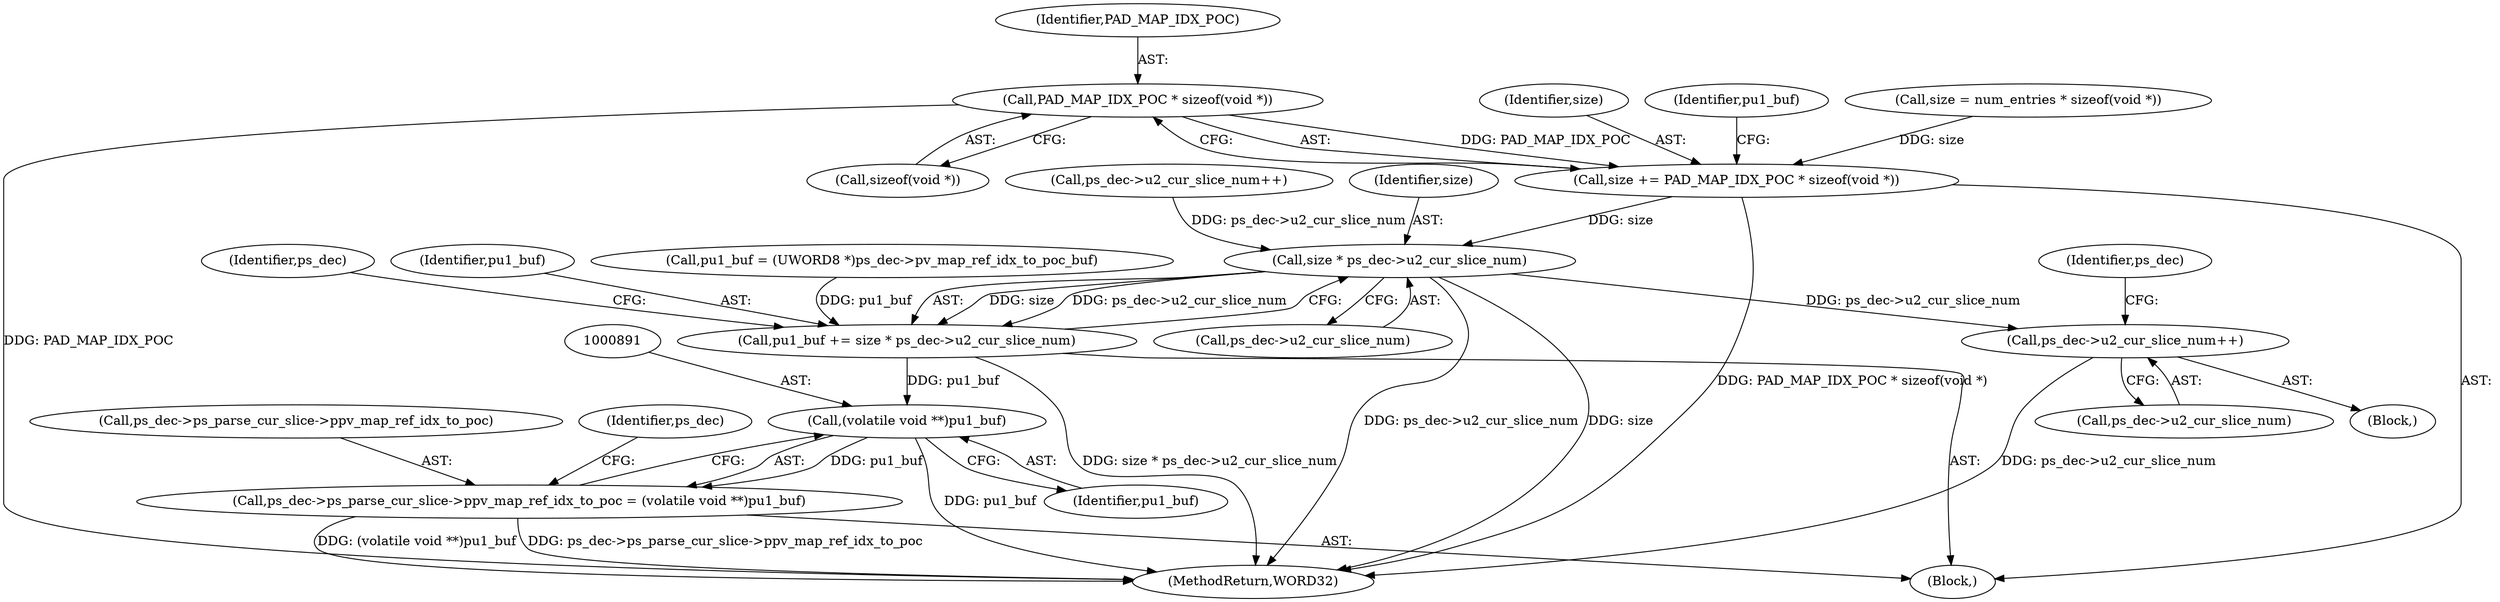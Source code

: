 digraph "0_Android_494561291a503840f385fbcd11d9bc5f4dc502b8_0@API" {
"1000866" [label="(Call,PAD_MAP_IDX_POC * sizeof(void *))"];
"1000864" [label="(Call,size += PAD_MAP_IDX_POC * sizeof(void *))"];
"1000879" [label="(Call,size * ps_dec->u2_cur_slice_num)"];
"1000877" [label="(Call,pu1_buf += size * ps_dec->u2_cur_slice_num)"];
"1000890" [label="(Call,(volatile void **)pu1_buf)"];
"1000884" [label="(Call,ps_dec->ps_parse_cur_slice->ppv_map_ref_idx_to_poc = (volatile void **)pu1_buf)"];
"1001412" [label="(Call,ps_dec->u2_cur_slice_num++)"];
"1000817" [label="(Call,ps_dec->u2_cur_slice_num++)"];
"1000892" [label="(Identifier,pu1_buf)"];
"1000865" [label="(Identifier,size)"];
"1000896" [label="(Identifier,ps_dec)"];
"1001450" [label="(MethodReturn,WORD32)"];
"1000887" [label="(Identifier,ps_dec)"];
"1000868" [label="(Call,sizeof(void *))"];
"1000885" [label="(Call,ps_dec->ps_parse_cur_slice->ppv_map_ref_idx_to_poc)"];
"1000880" [label="(Identifier,size)"];
"1000884" [label="(Call,ps_dec->ps_parse_cur_slice->ppv_map_ref_idx_to_poc = (volatile void **)pu1_buf)"];
"1000867" [label="(Identifier,PAD_MAP_IDX_POC)"];
"1001418" [label="(Identifier,ps_dec)"];
"1000871" [label="(Identifier,pu1_buf)"];
"1001413" [label="(Call,ps_dec->u2_cur_slice_num)"];
"1000878" [label="(Identifier,pu1_buf)"];
"1000858" [label="(Call,size = num_entries * sizeof(void *))"];
"1001412" [label="(Call,ps_dec->u2_cur_slice_num++)"];
"1000879" [label="(Call,size * ps_dec->u2_cur_slice_num)"];
"1001407" [label="(Block,)"];
"1000890" [label="(Call,(volatile void **)pu1_buf)"];
"1000864" [label="(Call,size += PAD_MAP_IDX_POC * sizeof(void *))"];
"1000838" [label="(Block,)"];
"1000881" [label="(Call,ps_dec->u2_cur_slice_num)"];
"1000870" [label="(Call,pu1_buf = (UWORD8 *)ps_dec->pv_map_ref_idx_to_poc_buf)"];
"1000866" [label="(Call,PAD_MAP_IDX_POC * sizeof(void *))"];
"1000877" [label="(Call,pu1_buf += size * ps_dec->u2_cur_slice_num)"];
"1000866" -> "1000864"  [label="AST: "];
"1000866" -> "1000868"  [label="CFG: "];
"1000867" -> "1000866"  [label="AST: "];
"1000868" -> "1000866"  [label="AST: "];
"1000864" -> "1000866"  [label="CFG: "];
"1000866" -> "1001450"  [label="DDG: PAD_MAP_IDX_POC"];
"1000866" -> "1000864"  [label="DDG: PAD_MAP_IDX_POC"];
"1000864" -> "1000838"  [label="AST: "];
"1000865" -> "1000864"  [label="AST: "];
"1000871" -> "1000864"  [label="CFG: "];
"1000864" -> "1001450"  [label="DDG: PAD_MAP_IDX_POC * sizeof(void *)"];
"1000858" -> "1000864"  [label="DDG: size"];
"1000864" -> "1000879"  [label="DDG: size"];
"1000879" -> "1000877"  [label="AST: "];
"1000879" -> "1000881"  [label="CFG: "];
"1000880" -> "1000879"  [label="AST: "];
"1000881" -> "1000879"  [label="AST: "];
"1000877" -> "1000879"  [label="CFG: "];
"1000879" -> "1001450"  [label="DDG: ps_dec->u2_cur_slice_num"];
"1000879" -> "1001450"  [label="DDG: size"];
"1000879" -> "1000877"  [label="DDG: size"];
"1000879" -> "1000877"  [label="DDG: ps_dec->u2_cur_slice_num"];
"1000817" -> "1000879"  [label="DDG: ps_dec->u2_cur_slice_num"];
"1000879" -> "1001412"  [label="DDG: ps_dec->u2_cur_slice_num"];
"1000877" -> "1000838"  [label="AST: "];
"1000878" -> "1000877"  [label="AST: "];
"1000887" -> "1000877"  [label="CFG: "];
"1000877" -> "1001450"  [label="DDG: size * ps_dec->u2_cur_slice_num"];
"1000870" -> "1000877"  [label="DDG: pu1_buf"];
"1000877" -> "1000890"  [label="DDG: pu1_buf"];
"1000890" -> "1000884"  [label="AST: "];
"1000890" -> "1000892"  [label="CFG: "];
"1000891" -> "1000890"  [label="AST: "];
"1000892" -> "1000890"  [label="AST: "];
"1000884" -> "1000890"  [label="CFG: "];
"1000890" -> "1001450"  [label="DDG: pu1_buf"];
"1000890" -> "1000884"  [label="DDG: pu1_buf"];
"1000884" -> "1000838"  [label="AST: "];
"1000885" -> "1000884"  [label="AST: "];
"1000896" -> "1000884"  [label="CFG: "];
"1000884" -> "1001450"  [label="DDG: ps_dec->ps_parse_cur_slice->ppv_map_ref_idx_to_poc"];
"1000884" -> "1001450"  [label="DDG: (volatile void **)pu1_buf"];
"1001412" -> "1001407"  [label="AST: "];
"1001412" -> "1001413"  [label="CFG: "];
"1001413" -> "1001412"  [label="AST: "];
"1001418" -> "1001412"  [label="CFG: "];
"1001412" -> "1001450"  [label="DDG: ps_dec->u2_cur_slice_num"];
}
